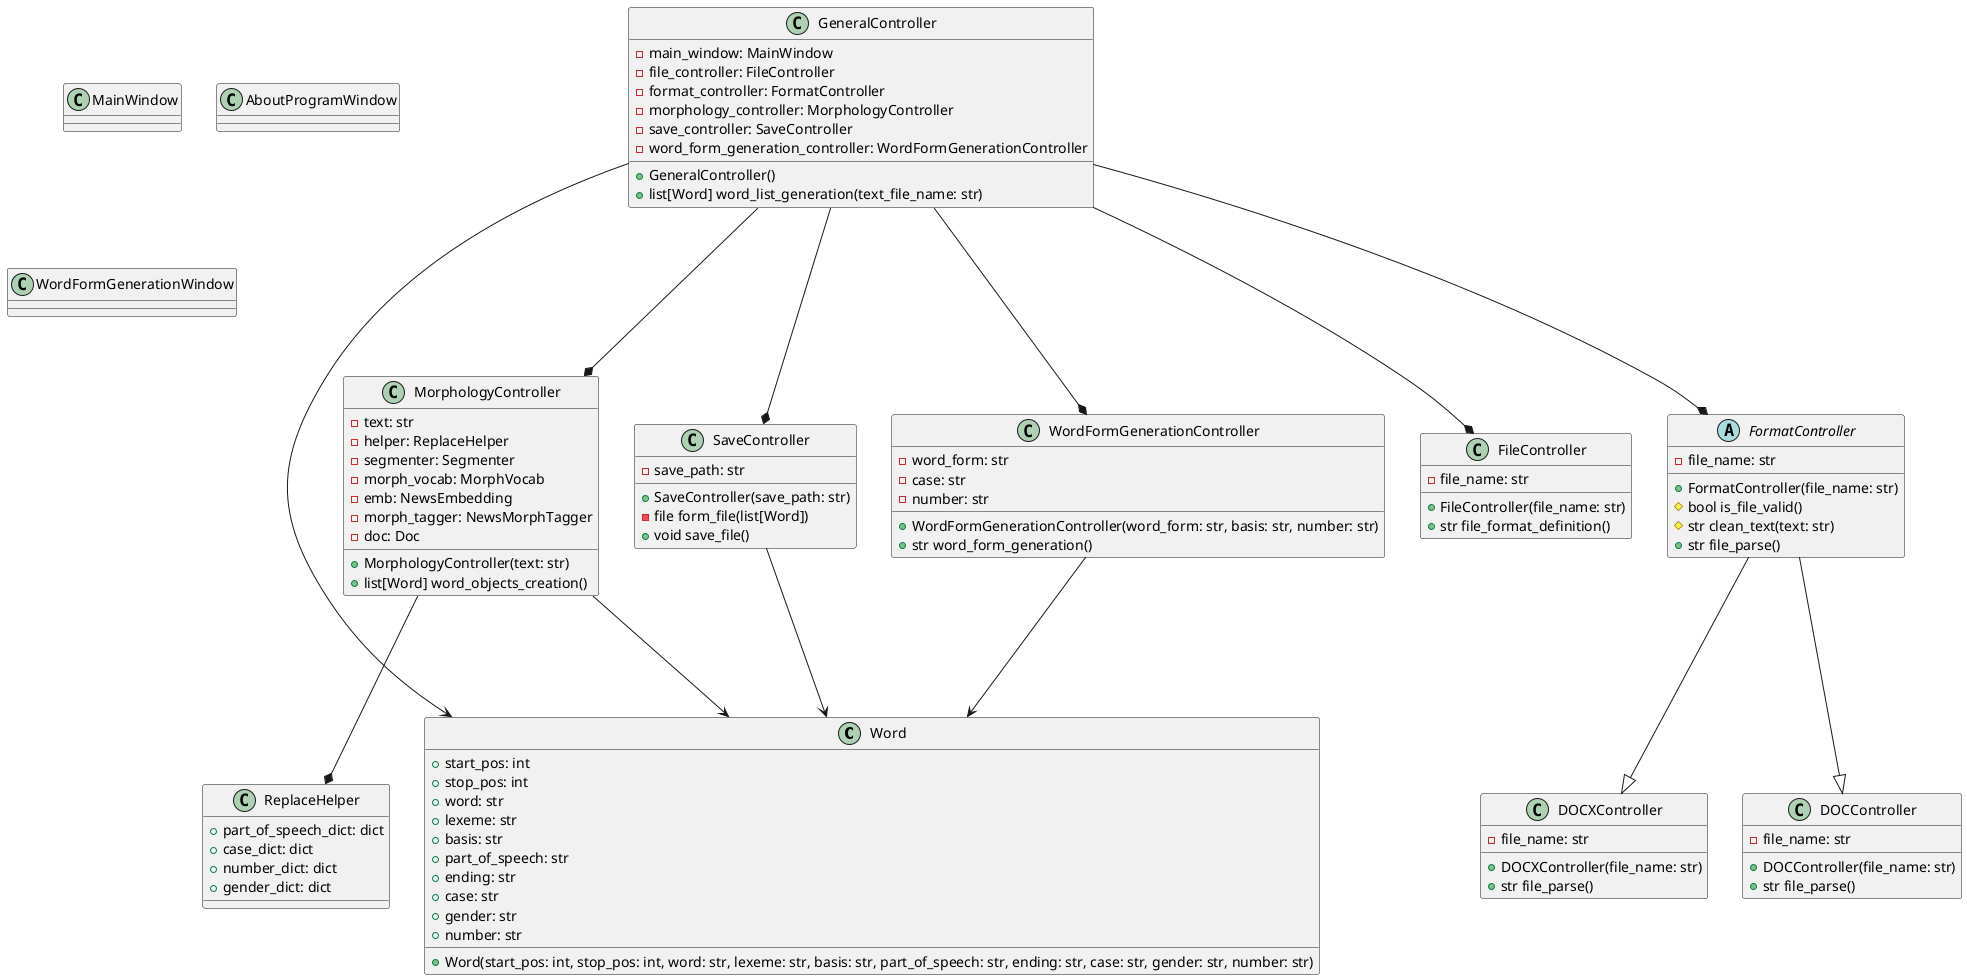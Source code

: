 @startuml
'https://plantuml.com/class-diagram

class Word {
    + start_pos: int
    + stop_pos: int
    + word: str
    + lexeme: str
    + basis: str
    + part_of_speech: str
    + ending: str
    + case: str
    + gender: str
    + number: str
    + Word(start_pos: int, stop_pos: int, word: str, lexeme: str, basis: str, part_of_speech: str, ending: str, case: str, gender: str, number: str)
}

class ReplaceHelper {
    + part_of_speech_dict: dict
    + case_dict: dict
    + number_dict: dict
    + gender_dict: dict
}

class GeneralController {
    - main_window: MainWindow
    - file_controller: FileController
    - format_controller: FormatController
    - morphology_controller: MorphologyController
    - save_controller: SaveController
    - word_form_generation_controller: WordFormGenerationController
    + GeneralController()
    + list[Word] word_list_generation(text_file_name: str)
}

class FileController {
    - file_name: str
    + FileController(file_name: str)
    + str file_format_definition()
}

abstract class FormatController {
    - file_name: str
    + FormatController(file_name: str)
    # bool is_file_valid()
    # str clean_text(text: str)
    + str file_parse()
}

class DOCController {
    - file_name: str
    + DOCController(file_name: str)
    + str file_parse()
}

class DOCXController {
    - file_name: str
    + DOCXController(file_name: str)
    + str file_parse()
}

class MorphologyController {
    - text: str
    - helper: ReplaceHelper
    - segmenter: Segmenter
    - morph_vocab: MorphVocab
    - emb: NewsEmbedding
    - morph_tagger: NewsMorphTagger
    - doc: Doc
    + MorphologyController(text: str)
    + list[Word] word_objects_creation()
}

class SaveController {
    - save_path: str
    + SaveController(save_path: str)
    - file form_file(list[Word])
    + void save_file()
}

class WordFormGenerationController {
    - word_form: str
    - case: str
    - number: str
    + WordFormGenerationController(word_form: str, basis: str, number: str)
    + str word_form_generation()
}

class MainWindow {

}

class AboutProgramWindow {

}

class WordFormGenerationWindow {

}

GeneralController ---> Word
GeneralController ---* FileController
GeneralController ---* FormatController
GeneralController ---* MorphologyController
GeneralController ---* SaveController
GeneralController ---* WordFormGenerationController

FormatController ---|> DOCController
FormatController ---|> DOCXController

MorphologyController ---> Word
MorphologyController ---* ReplaceHelper

SaveController ---> Word

WordFormGenerationController ---> Word

@enduml
